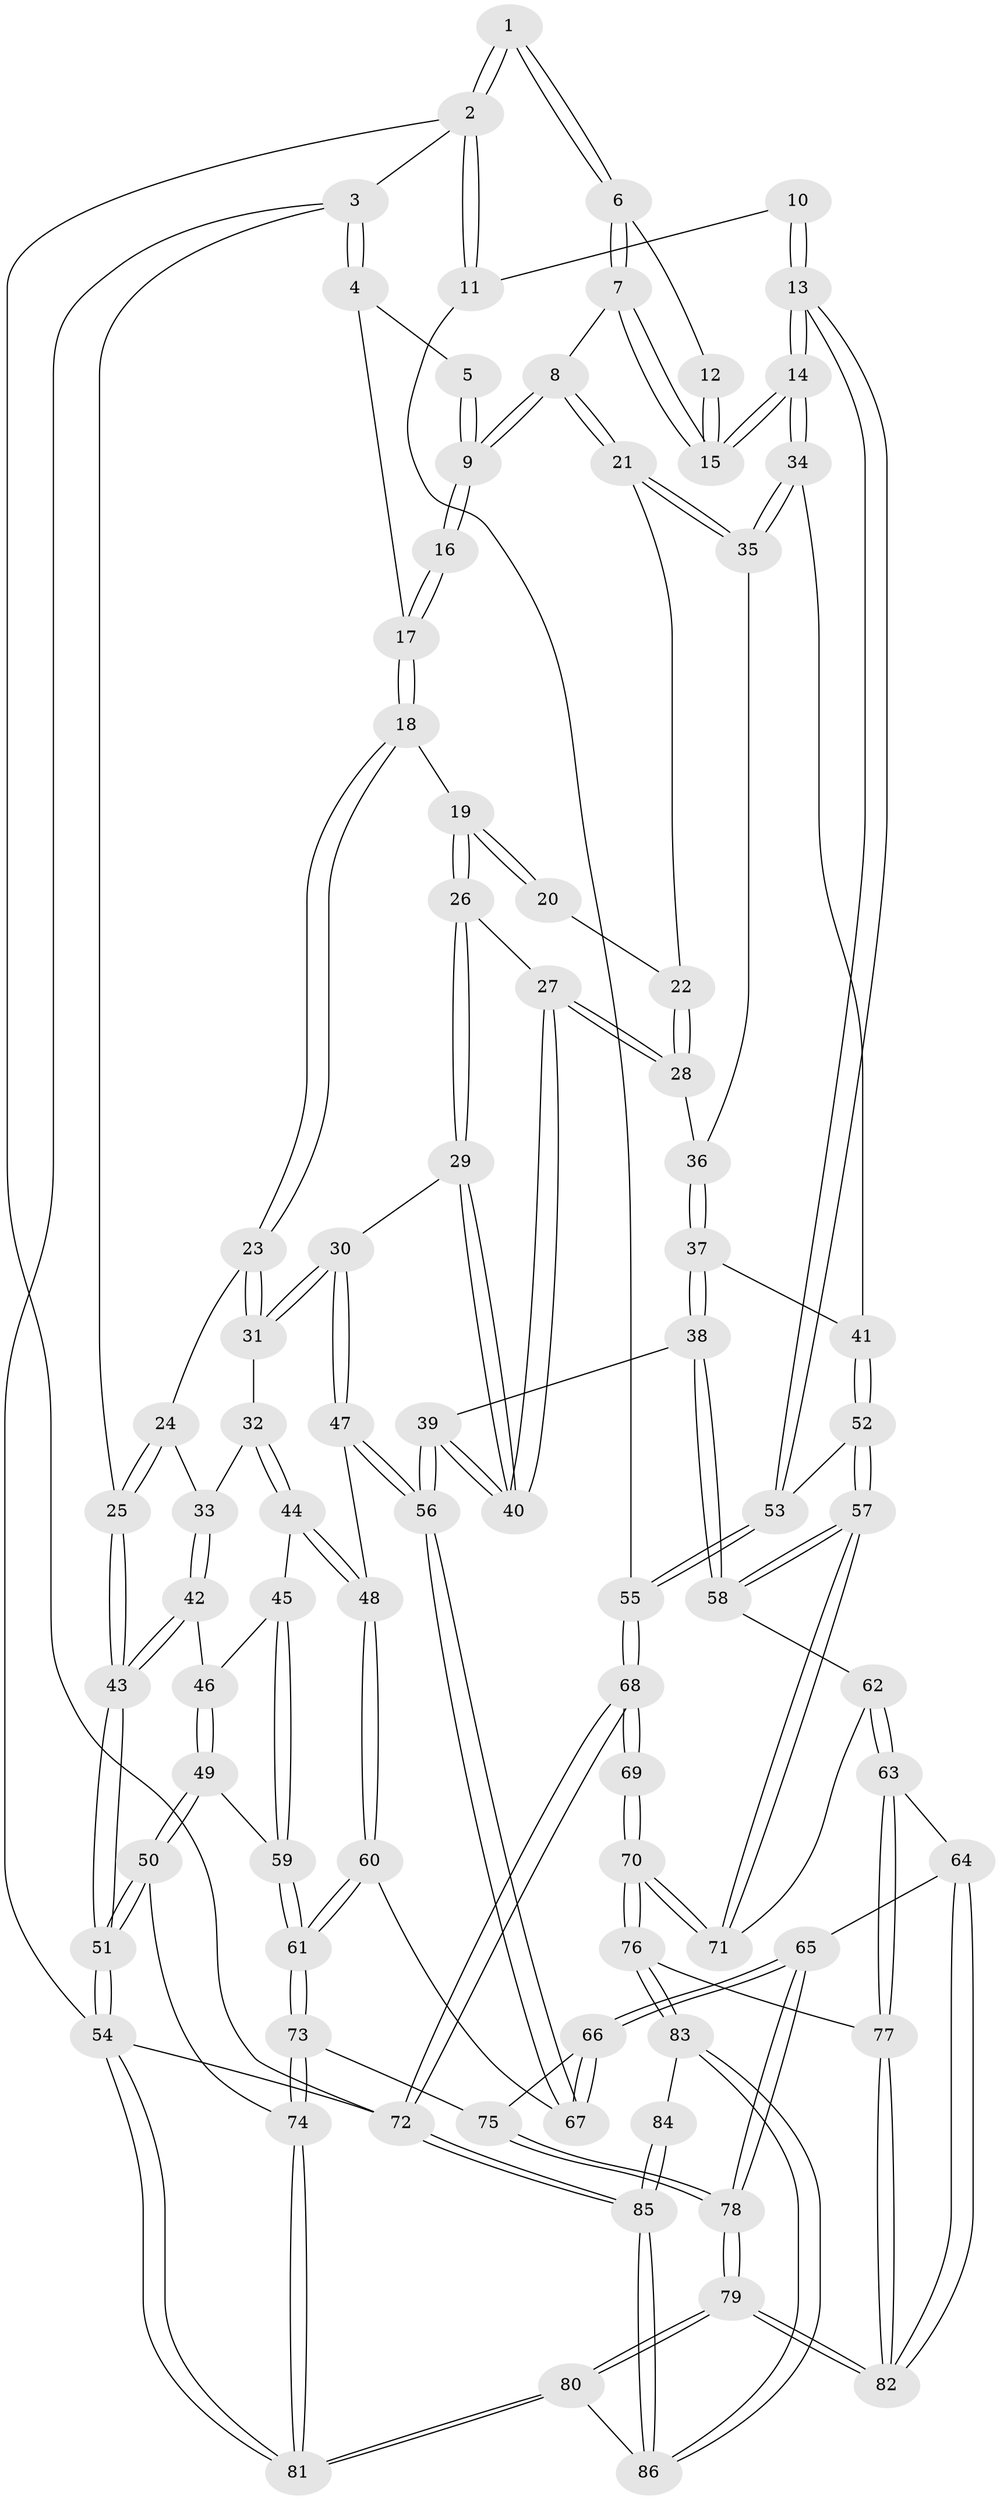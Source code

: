 // coarse degree distribution, {4: 0.38461538461538464, 3: 0.34615384615384615, 6: 0.038461538461538464, 2: 0.11538461538461539, 5: 0.11538461538461539}
// Generated by graph-tools (version 1.1) at 2025/54/03/04/25 22:54:29]
// undirected, 86 vertices, 212 edges
graph export_dot {
  node [color=gray90,style=filled];
  1 [pos="+0.8226934393599322+0"];
  2 [pos="+1+0"];
  3 [pos="+0+0"];
  4 [pos="+0.39223022087120213+0"];
  5 [pos="+0.5154380246086677+0"];
  6 [pos="+0.8555933426101736+0.033692540973277806"];
  7 [pos="+0.757325162335611+0.18377230205132486"];
  8 [pos="+0.7507400789667401+0.18591895195917266"];
  9 [pos="+0.6868576582424533+0.13148022748944724"];
  10 [pos="+0.9005247288536469+0.060719020087308506"];
  11 [pos="+1+0.14230949239764937"];
  12 [pos="+0.8819983974086711+0.05163861042027271"];
  13 [pos="+1+0.36726118323863755"];
  14 [pos="+1+0.35925142636647805"];
  15 [pos="+0.9376191658823179+0.2784374868338593"];
  16 [pos="+0.5935213098288571+0.1570741168150706"];
  17 [pos="+0.3927529484650371+0"];
  18 [pos="+0.3816357517294944+0.08058053912061434"];
  19 [pos="+0.38362529035231546+0.08423059973154247"];
  20 [pos="+0.5801264937529873+0.18492438619623994"];
  21 [pos="+0.7503262430245337+0.18657938398163068"];
  22 [pos="+0.5796024701144291+0.2231098107149037"];
  23 [pos="+0.2815273714771941+0.18867604853829742"];
  24 [pos="+0.13598530864885947+0.18131196807416913"];
  25 [pos="+0+0"];
  26 [pos="+0.47335307569914975+0.2804814748308392"];
  27 [pos="+0.5000131618803338+0.28387455443314996"];
  28 [pos="+0.5317235602969452+0.2832308575319927"];
  29 [pos="+0.39312993888817716+0.39504192688710726"];
  30 [pos="+0.3746732230995659+0.40679081495606934"];
  31 [pos="+0.262757782241217+0.2875374436547865"];
  32 [pos="+0.1701815322407072+0.3278697976741277"];
  33 [pos="+0.15374738727897153+0.3230903503000059"];
  34 [pos="+0.7261016642716868+0.31506787213865894"];
  35 [pos="+0.7168721986068626+0.28289049658978904"];
  36 [pos="+0.5863955143365593+0.3123220522257444"];
  37 [pos="+0.6300091818241444+0.48017040658585813"];
  38 [pos="+0.6203886413919572+0.49675604917899735"];
  39 [pos="+0.6172025456224953+0.49749456045817264"];
  40 [pos="+0.5634216053090298+0.46237886473712764"];
  41 [pos="+0.7339878217410651+0.40457130105078937"];
  42 [pos="+0.05050278291070218+0.34574761401693443"];
  43 [pos="+0+0.23134727445673117"];
  44 [pos="+0.22423358162334456+0.4995146968131992"];
  45 [pos="+0.1860847857989551+0.5129728382615025"];
  46 [pos="+0.056575408659336864+0.3633549938219399"];
  47 [pos="+0.3383515396550444+0.4871201956659527"];
  48 [pos="+0.2802310208345983+0.5061585330766865"];
  49 [pos="+0.05293781972214792+0.5908401625862996"];
  50 [pos="+0+0.6682601872087959"];
  51 [pos="+0+0.6702150183243382"];
  52 [pos="+0.9170684085757379+0.4680041349674364"];
  53 [pos="+1+0.3748638752525343"];
  54 [pos="+0+1"];
  55 [pos="+1+0.3737380329663758"];
  56 [pos="+0.4687407899039632+0.6243298101892448"];
  57 [pos="+0.8516314750127649+0.5797496419568345"];
  58 [pos="+0.6383997484816715+0.5166284877246894"];
  59 [pos="+0.09073979177435942+0.5803908973392344"];
  60 [pos="+0.2671833288808259+0.678293486146033"];
  61 [pos="+0.24746782701372316+0.7109564708206951"];
  62 [pos="+0.6726627155671974+0.6284633002528437"];
  63 [pos="+0.5928965344258064+0.761111784604403"];
  64 [pos="+0.5853926265304633+0.7589727380511623"];
  65 [pos="+0.545836718424909+0.7377916193926431"];
  66 [pos="+0.4740419756383076+0.6640259283770261"];
  67 [pos="+0.46903179009221174+0.6449647448087731"];
  68 [pos="+1+0.7549797638948802"];
  69 [pos="+1+0.7692375403064396"];
  70 [pos="+0.8526429395905889+0.7330701800452051"];
  71 [pos="+0.8395740866373063+0.6738092325040365"];
  72 [pos="+1+1"];
  73 [pos="+0.24619860923185763+0.7411806210233504"];
  74 [pos="+0.1611226737209146+0.8346853464037747"];
  75 [pos="+0.3618571361092878+0.7753455389905242"];
  76 [pos="+0.7491080496813424+0.8698528987820519"];
  77 [pos="+0.7016115421422218+0.8513427762863015"];
  78 [pos="+0.3879520085884272+0.9047848029963231"];
  79 [pos="+0.36896626877508637+1"];
  80 [pos="+0.3049192285231284+1"];
  81 [pos="+0.2386693001587851+1"];
  82 [pos="+0.4228658036212113+1"];
  83 [pos="+0.7600288992987909+0.9055073258863524"];
  84 [pos="+0.948890362050782+0.9203082209202199"];
  85 [pos="+1+1"];
  86 [pos="+0.7607984104764436+1"];
  1 -- 2;
  1 -- 2;
  1 -- 6;
  1 -- 6;
  2 -- 3;
  2 -- 11;
  2 -- 11;
  2 -- 72;
  3 -- 4;
  3 -- 4;
  3 -- 25;
  3 -- 54;
  4 -- 5;
  4 -- 17;
  5 -- 9;
  5 -- 9;
  6 -- 7;
  6 -- 7;
  6 -- 12;
  7 -- 8;
  7 -- 15;
  7 -- 15;
  8 -- 9;
  8 -- 9;
  8 -- 21;
  8 -- 21;
  9 -- 16;
  9 -- 16;
  10 -- 11;
  10 -- 13;
  10 -- 13;
  11 -- 55;
  12 -- 15;
  12 -- 15;
  13 -- 14;
  13 -- 14;
  13 -- 53;
  13 -- 53;
  14 -- 15;
  14 -- 15;
  14 -- 34;
  14 -- 34;
  16 -- 17;
  16 -- 17;
  17 -- 18;
  17 -- 18;
  18 -- 19;
  18 -- 23;
  18 -- 23;
  19 -- 20;
  19 -- 20;
  19 -- 26;
  19 -- 26;
  20 -- 22;
  21 -- 22;
  21 -- 35;
  21 -- 35;
  22 -- 28;
  22 -- 28;
  23 -- 24;
  23 -- 31;
  23 -- 31;
  24 -- 25;
  24 -- 25;
  24 -- 33;
  25 -- 43;
  25 -- 43;
  26 -- 27;
  26 -- 29;
  26 -- 29;
  27 -- 28;
  27 -- 28;
  27 -- 40;
  27 -- 40;
  28 -- 36;
  29 -- 30;
  29 -- 40;
  29 -- 40;
  30 -- 31;
  30 -- 31;
  30 -- 47;
  30 -- 47;
  31 -- 32;
  32 -- 33;
  32 -- 44;
  32 -- 44;
  33 -- 42;
  33 -- 42;
  34 -- 35;
  34 -- 35;
  34 -- 41;
  35 -- 36;
  36 -- 37;
  36 -- 37;
  37 -- 38;
  37 -- 38;
  37 -- 41;
  38 -- 39;
  38 -- 58;
  38 -- 58;
  39 -- 40;
  39 -- 40;
  39 -- 56;
  39 -- 56;
  41 -- 52;
  41 -- 52;
  42 -- 43;
  42 -- 43;
  42 -- 46;
  43 -- 51;
  43 -- 51;
  44 -- 45;
  44 -- 48;
  44 -- 48;
  45 -- 46;
  45 -- 59;
  45 -- 59;
  46 -- 49;
  46 -- 49;
  47 -- 48;
  47 -- 56;
  47 -- 56;
  48 -- 60;
  48 -- 60;
  49 -- 50;
  49 -- 50;
  49 -- 59;
  50 -- 51;
  50 -- 51;
  50 -- 74;
  51 -- 54;
  51 -- 54;
  52 -- 53;
  52 -- 57;
  52 -- 57;
  53 -- 55;
  53 -- 55;
  54 -- 81;
  54 -- 81;
  54 -- 72;
  55 -- 68;
  55 -- 68;
  56 -- 67;
  56 -- 67;
  57 -- 58;
  57 -- 58;
  57 -- 71;
  57 -- 71;
  58 -- 62;
  59 -- 61;
  59 -- 61;
  60 -- 61;
  60 -- 61;
  60 -- 67;
  61 -- 73;
  61 -- 73;
  62 -- 63;
  62 -- 63;
  62 -- 71;
  63 -- 64;
  63 -- 77;
  63 -- 77;
  64 -- 65;
  64 -- 82;
  64 -- 82;
  65 -- 66;
  65 -- 66;
  65 -- 78;
  65 -- 78;
  66 -- 67;
  66 -- 67;
  66 -- 75;
  68 -- 69;
  68 -- 69;
  68 -- 72;
  68 -- 72;
  69 -- 70;
  69 -- 70;
  70 -- 71;
  70 -- 71;
  70 -- 76;
  70 -- 76;
  72 -- 85;
  72 -- 85;
  73 -- 74;
  73 -- 74;
  73 -- 75;
  74 -- 81;
  74 -- 81;
  75 -- 78;
  75 -- 78;
  76 -- 77;
  76 -- 83;
  76 -- 83;
  77 -- 82;
  77 -- 82;
  78 -- 79;
  78 -- 79;
  79 -- 80;
  79 -- 80;
  79 -- 82;
  79 -- 82;
  80 -- 81;
  80 -- 81;
  80 -- 86;
  83 -- 84;
  83 -- 86;
  83 -- 86;
  84 -- 85;
  84 -- 85;
  85 -- 86;
  85 -- 86;
}
